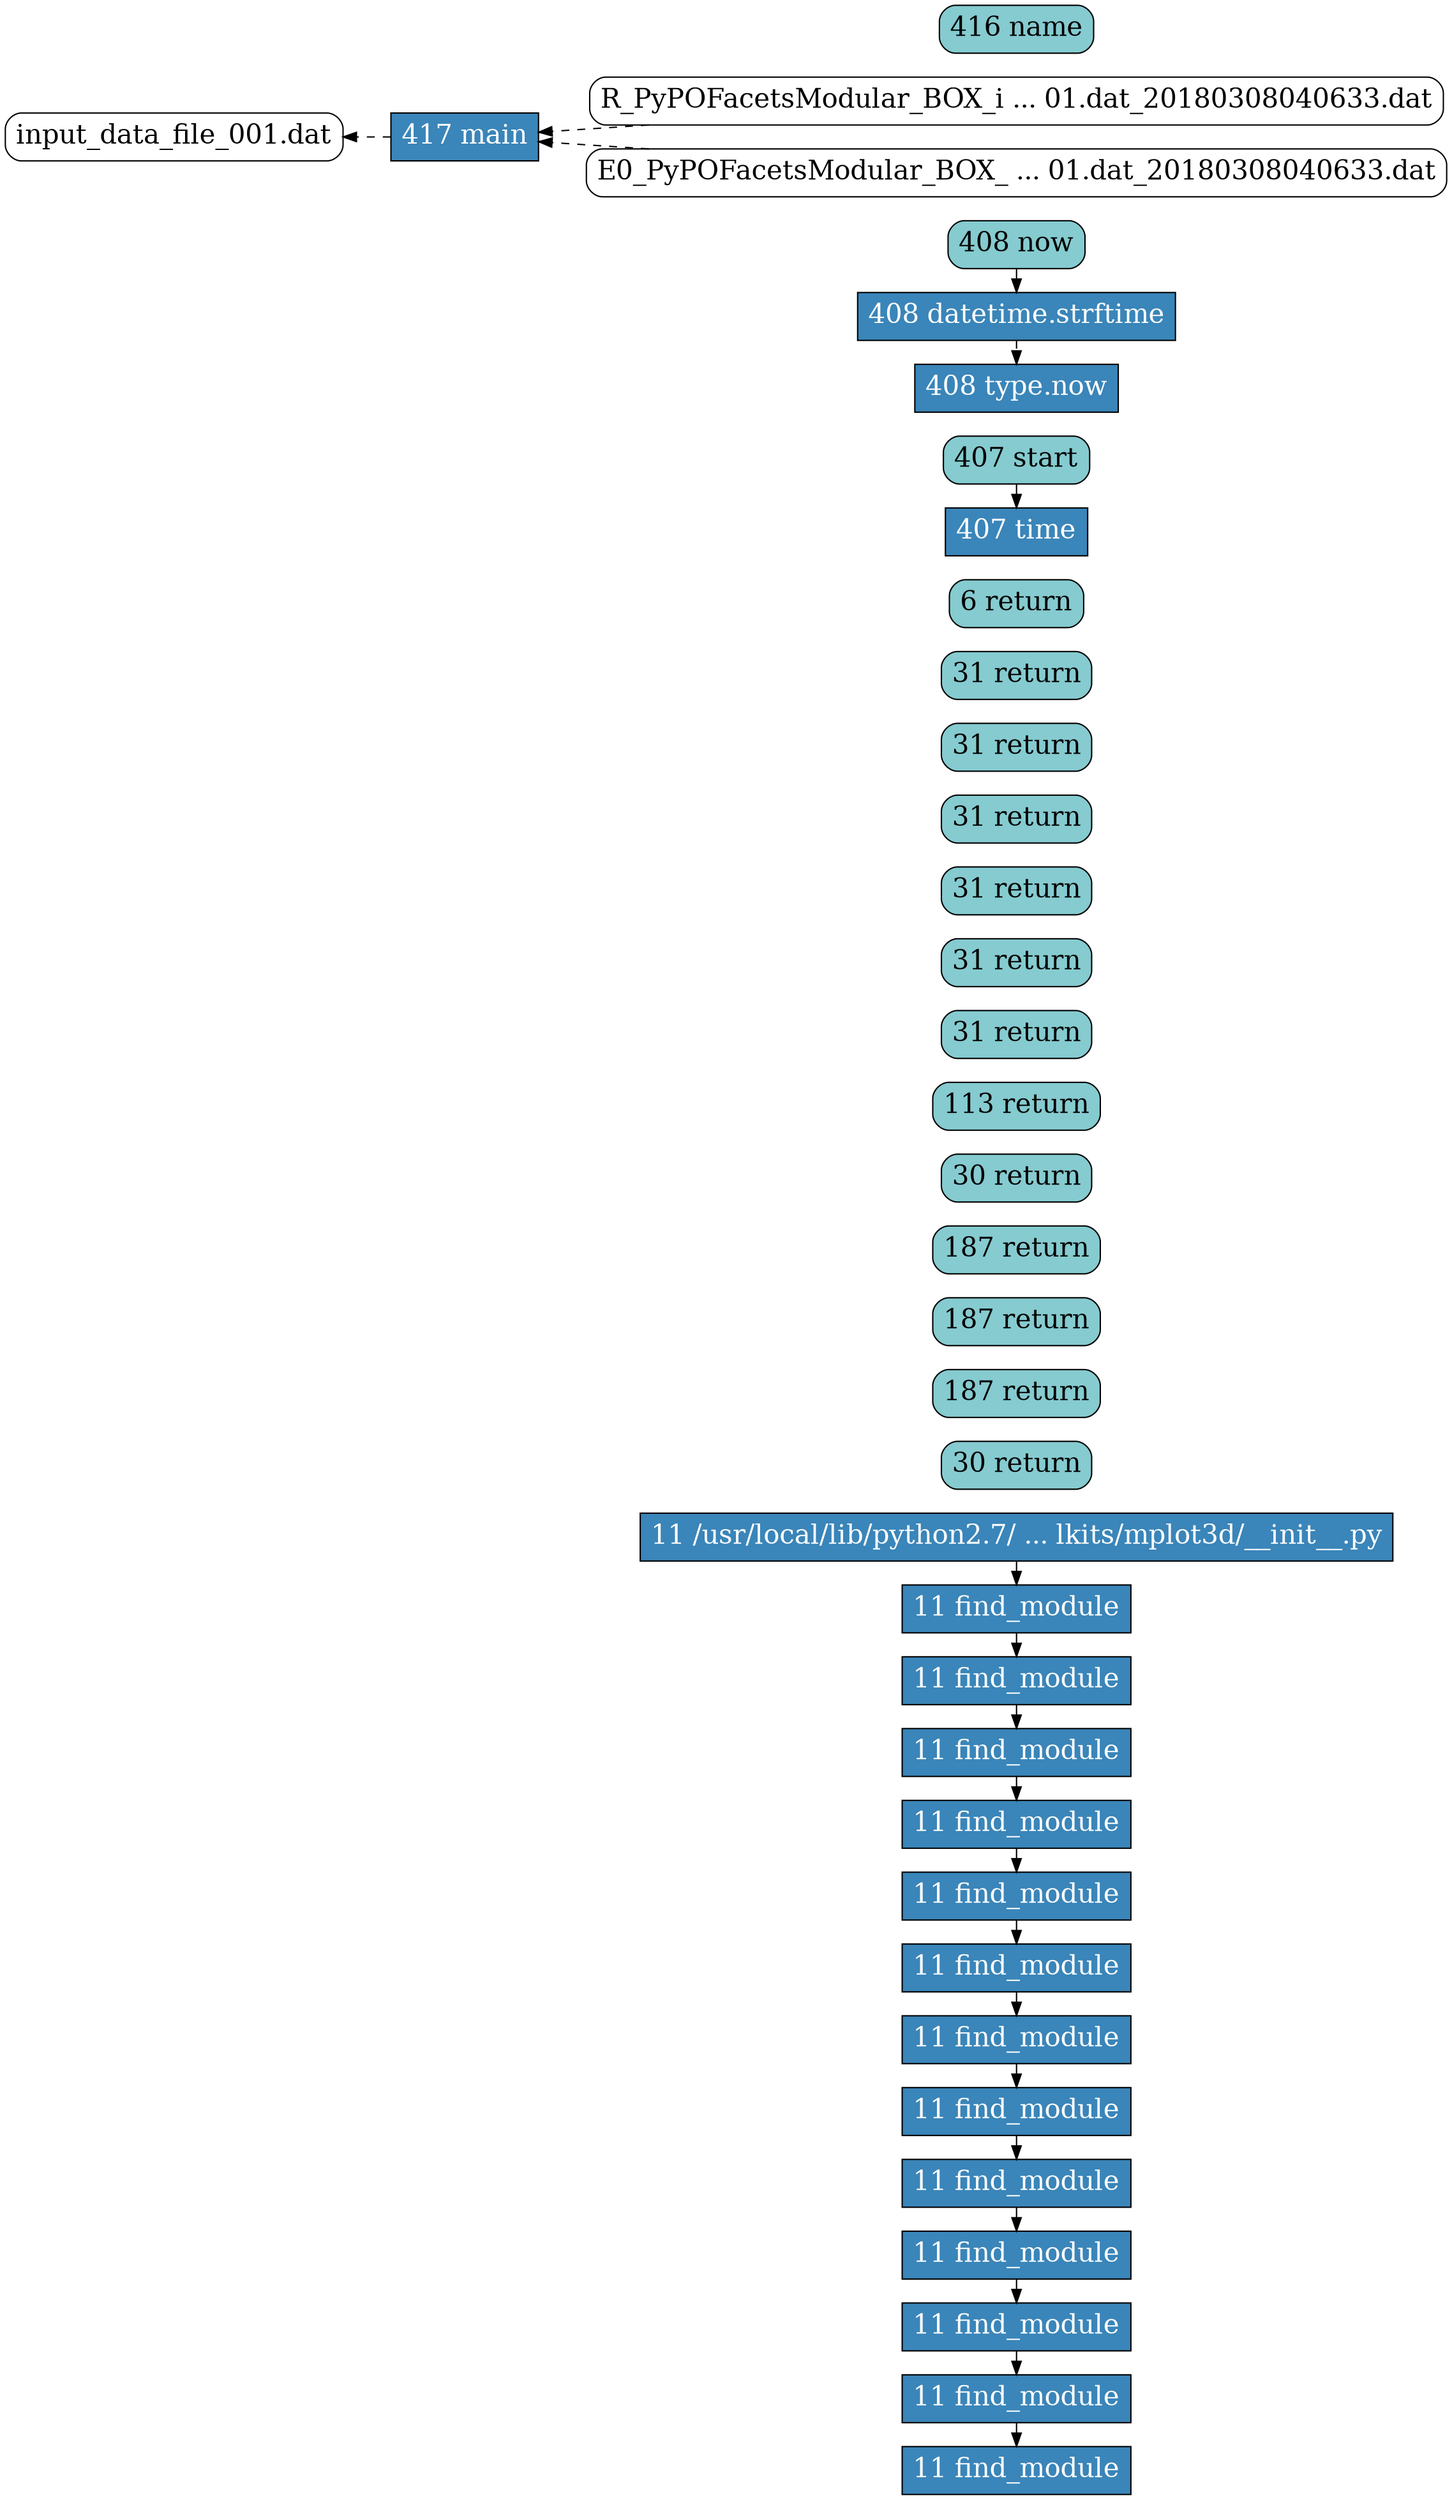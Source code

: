 digraph dependency {
    rankdir=RL;
    node[fontsize=20]
    v_1_18 [label="11 find_module" fillcolor="#3A85B9" fontcolor="white" shape="box" style="filled"];
    v_3_19 [label="30 return" fillcolor="#85CBD0" fontcolor="black" shape="box" style="rounded,filled"];
    v_1_21 [label="11 find_module" fillcolor="#3A85B9" fontcolor="white" shape="box" style="filled"];
    v_4_22 [label="187 return" fillcolor="#85CBD0" fontcolor="black" shape="box" style="rounded,filled"];
    v_1_24 [label="11 find_module" fillcolor="#3A85B9" fontcolor="white" shape="box" style="filled"];
    v_5_25 [label="187 return" fillcolor="#85CBD0" fontcolor="black" shape="box" style="rounded,filled"];
    v_1_27 [label="11 find_module" fillcolor="#3A85B9" fontcolor="white" shape="box" style="filled"];
    v_6_28 [label="187 return" fillcolor="#85CBD0" fontcolor="black" shape="box" style="rounded,filled"];
    v_1_30 [label="11 find_module" fillcolor="#3A85B9" fontcolor="white" shape="box" style="filled"];
    v_7_31 [label="30 return" fillcolor="#85CBD0" fontcolor="black" shape="box" style="rounded,filled"];
    v_1_33 [label="11 find_module" fillcolor="#3A85B9" fontcolor="white" shape="box" style="filled"];
    v_8_34 [label="113 return" fillcolor="#85CBD0" fontcolor="black" shape="box" style="rounded,filled"];
    v_1_36 [label="11 find_module" fillcolor="#3A85B9" fontcolor="white" shape="box" style="filled"];
    v_9_37 [label="31 return" fillcolor="#85CBD0" fontcolor="black" shape="box" style="rounded,filled"];
    v_1_39 [label="11 find_module" fillcolor="#3A85B9" fontcolor="white" shape="box" style="filled"];
    v_10_40 [label="31 return" fillcolor="#85CBD0" fontcolor="black" shape="box" style="rounded,filled"];
    v_1_42 [label="11 find_module" fillcolor="#3A85B9" fontcolor="white" shape="box" style="filled"];
    v_11_43 [label="31 return" fillcolor="#85CBD0" fontcolor="black" shape="box" style="rounded,filled"];
    v_1_45 [label="11 find_module" fillcolor="#3A85B9" fontcolor="white" shape="box" style="filled"];
    v_12_46 [label="31 return" fillcolor="#85CBD0" fontcolor="black" shape="box" style="rounded,filled"];
    v_1_48 [label="11 find_module" fillcolor="#3A85B9" fontcolor="white" shape="box" style="filled"];
    v_13_49 [label="31 return" fillcolor="#85CBD0" fontcolor="black" shape="box" style="rounded,filled"];
    v_1_51 [label="11 find_module" fillcolor="#3A85B9" fontcolor="white" shape="box" style="filled"];
    v_14_52 [label="31 return" fillcolor="#85CBD0" fontcolor="black" shape="box" style="rounded,filled"];
    v_1_54 [label="11 find_module" fillcolor="#3A85B9" fontcolor="white" shape="box" style="filled"];
    v_15_55 [label="6 return" fillcolor="#85CBD0" fontcolor="black" shape="box" style="rounded,filled"];
    v_1_57 [label="11 /usr/local/lib/python2.7/ ... lkits/mplot3d/__init__.py" fillcolor="#3A85B9" fontcolor="white" shape="box" style="filled"];
    v_1_79 [label="407 time" fillcolor="#3A85B9" fontcolor="white" shape="box" style="filled"];
    v_1_80 [label="407 start" fillcolor="#85CBD0" fontcolor="black" shape="box" style="rounded,filled"];
    v_1_84 [label="408 type.now" fillcolor="#3A85B9" fontcolor="white" shape="box" style="filled"];
    v_1_87 [label="408 datetime.strftime" fillcolor="#3A85B9" fontcolor="white" shape="box" style="filled"];
    v_1_87 [label="408 datetime.strftime" fillcolor="#3A85B9" fontcolor="white" shape="box" style="filled"];
    v_1_88 [label="408 now" fillcolor="#85CBD0" fontcolor="black" shape="box" style="rounded,filled"];
    a_1 [label="input_data_file_001.dat" fillcolor="white" fontcolor="black" shape="box" style="rounded,filled"];
    a_3 [label="R_PyPOFacetsModular_BOX_i ... 01.dat_20180308040633.dat" fillcolor="white" fontcolor="black" shape="box" style="rounded,filled"];
    a_4 [label="E0_PyPOFacetsModular_BOX_ ... 01.dat_20180308040633.dat" fillcolor="white" fontcolor="black" shape="box" style="rounded,filled"];
    v_1_132635 [label="417 main" fillcolor="#3A85B9" fontcolor="white" shape="box" style="filled"];
    v_1_90 [label="416 name" fillcolor="#85CBD0" fontcolor="black" shape="box" style="rounded,filled"];
    {rank=same v_1_84 v_1_87 v_1_88}
    {rank=same v_1_90}
    {rank=same v_1_18 v_1_21 v_1_24 v_1_27 v_1_30 v_1_33 v_1_36 v_1_39 v_1_42 v_1_45 v_1_48 v_1_51 v_1_54 v_1_57}
    {rank=same v_1_132635}
    {rank=same v_1_79 v_1_80}
    v_1_57 -> v_1_54 [style=""];
    v_1_87 -> v_1_84 [style="dashed"];
    v_1_39 -> v_1_36 [style=""];
    v_1_48 -> v_1_45 [style=""];
    v_1_132635 -> a_1 [style="dashed"];
    v_1_42 -> v_1_39 [style=""];
    v_1_54 -> v_1_51 [style=""];
    v_1_45 -> v_1_42 [style=""];
    v_1_51 -> v_1_48 [style=""];
    v_1_27 -> v_1_24 [style=""];
    v_1_33 -> v_1_30 [style=""];
    v_1_30 -> v_1_27 [style=""];
    a_3 -> v_1_132635 [style="dashed"];
    v_1_24 -> v_1_21 [style=""];
    v_1_21 -> v_1_18 [style=""];
    v_1_80 -> v_1_79 [style=""];
    v_1_88 -> v_1_87 [style=""];
    v_1_36 -> v_1_33 [style=""];
    a_4 -> v_1_132635 [style="dashed"];
}
